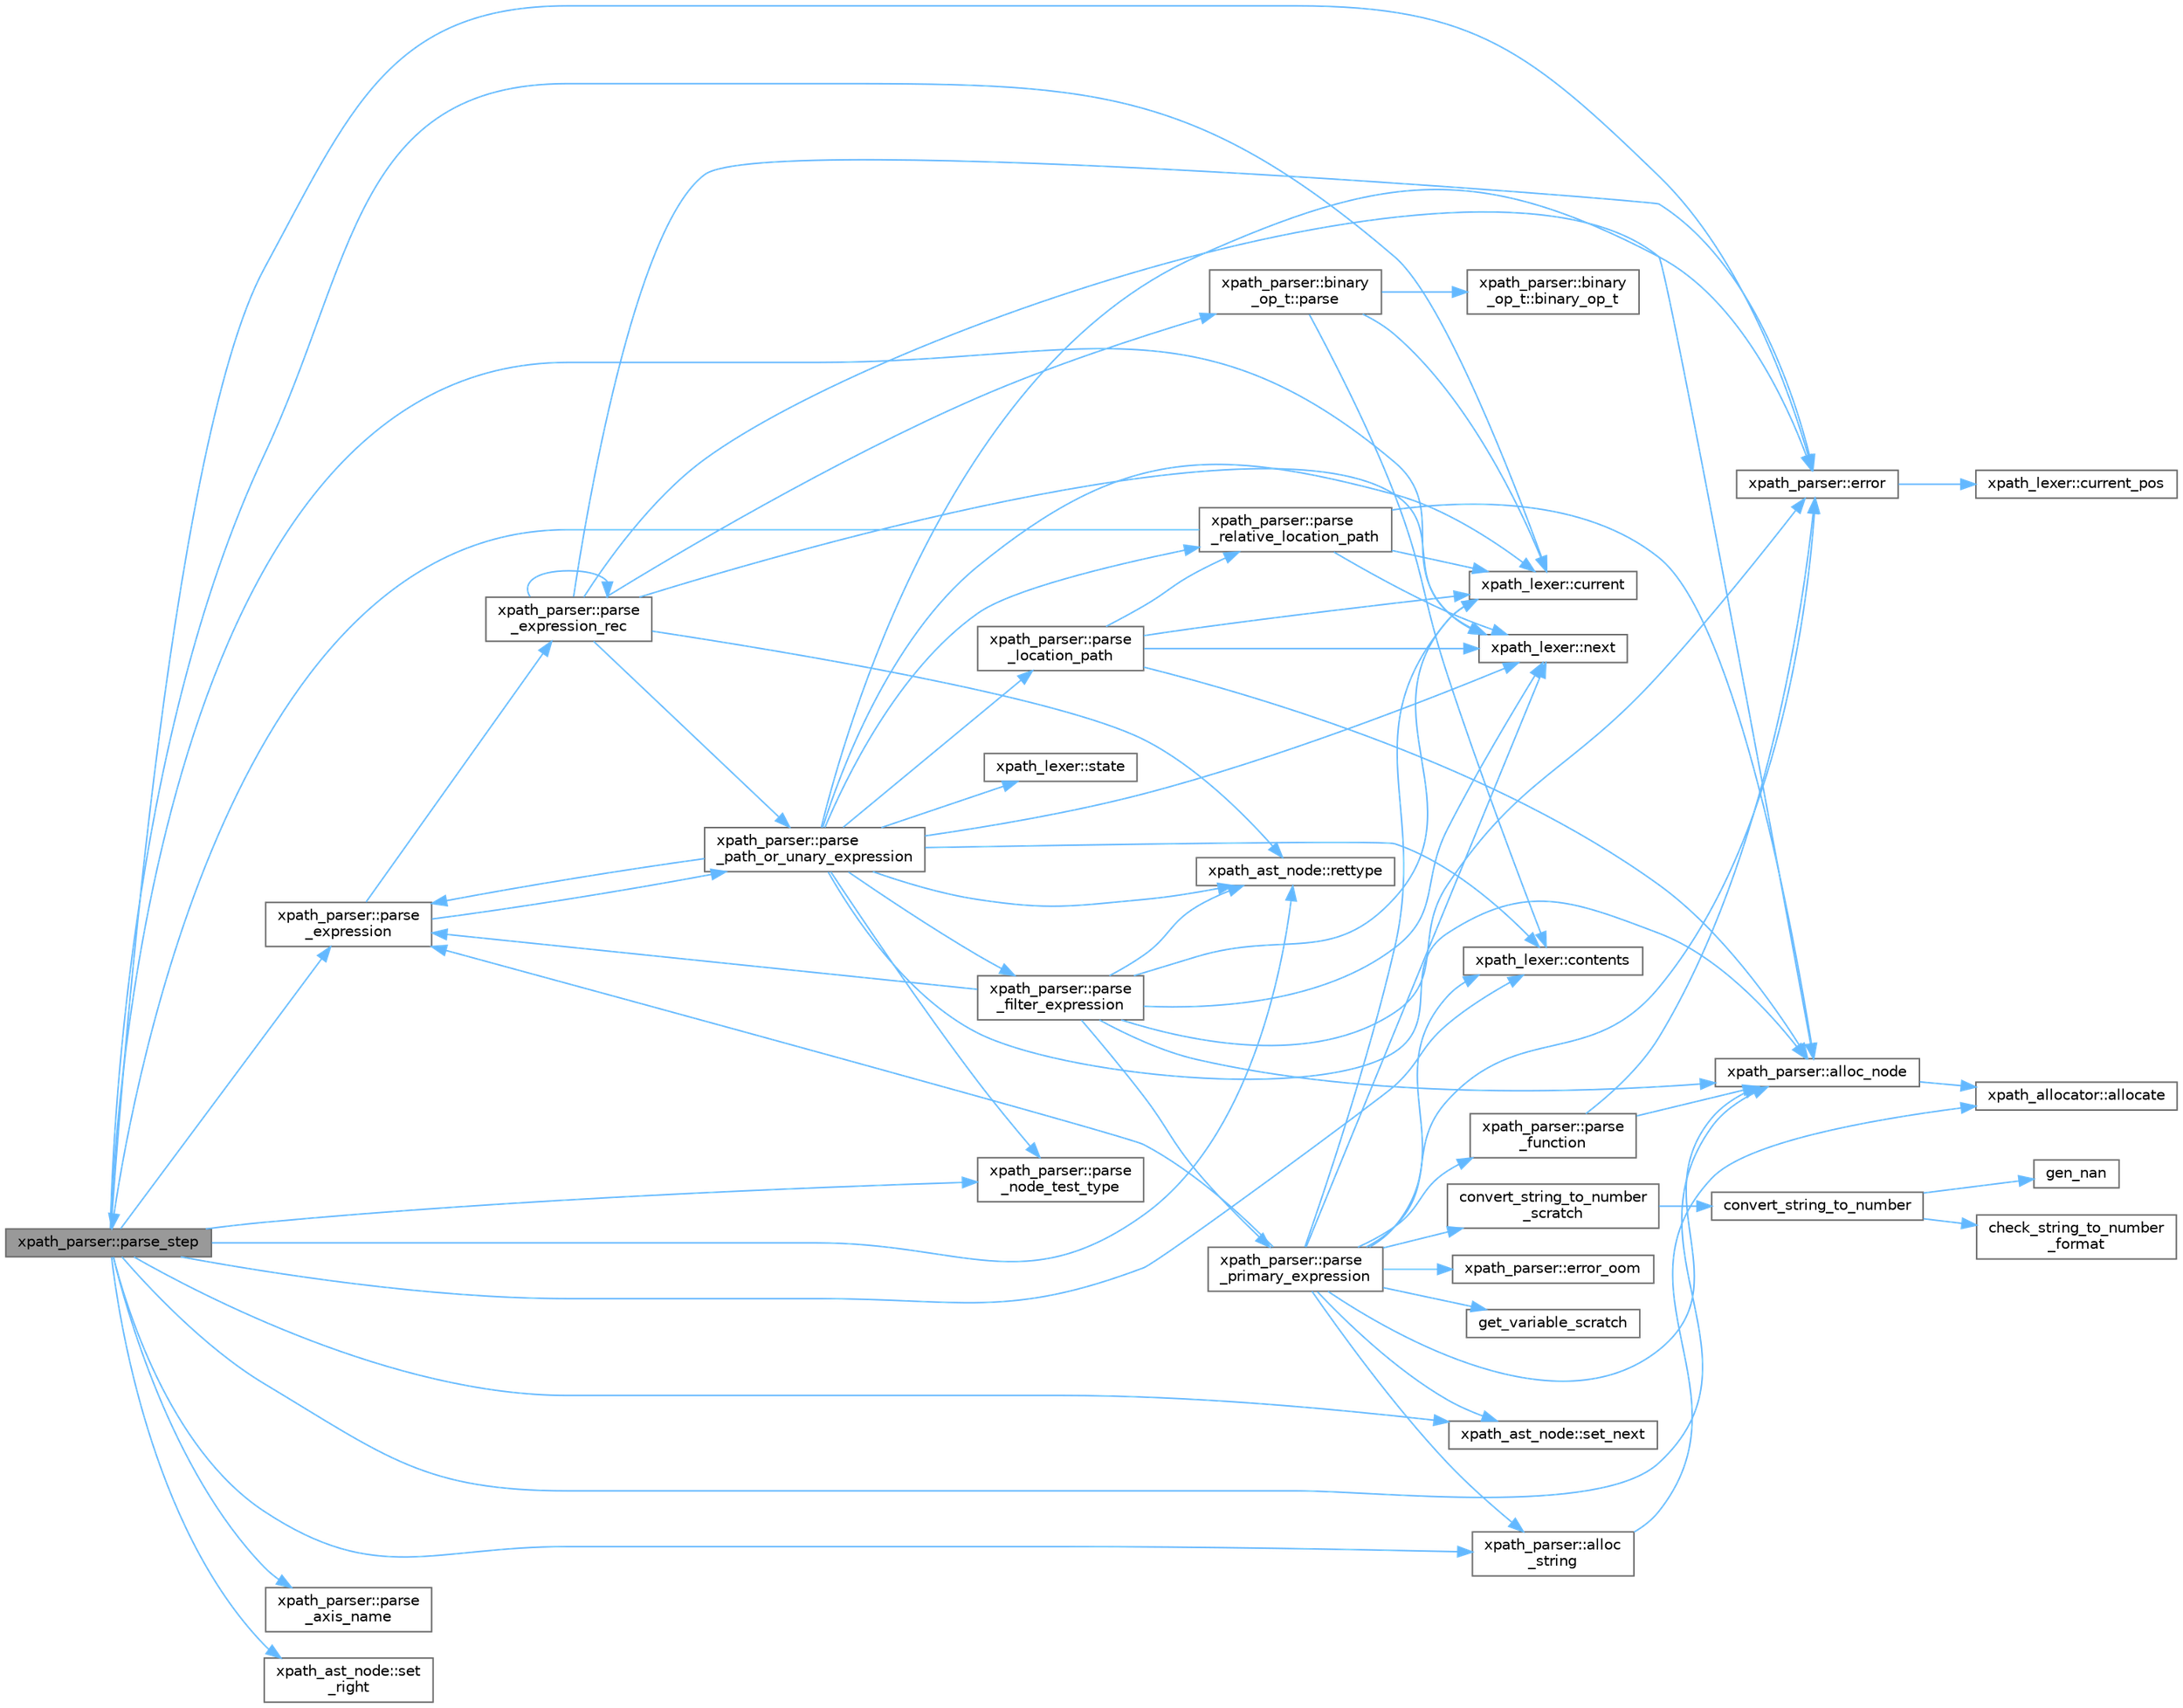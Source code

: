 digraph "xpath_parser::parse_step"
{
 // INTERACTIVE_SVG=YES
 // LATEX_PDF_SIZE
  bgcolor="transparent";
  edge [fontname=Helvetica,fontsize=10,labelfontname=Helvetica,labelfontsize=10];
  node [fontname=Helvetica,fontsize=10,shape=box,height=0.2,width=0.4];
  rankdir="LR";
  Node1 [id="Node000001",label="xpath_parser::parse_step",height=0.2,width=0.4,color="gray40", fillcolor="grey60", style="filled", fontcolor="black",tooltip=" "];
  Node1 -> Node2 [id="edge1_Node000001_Node000002",color="steelblue1",style="solid",tooltip=" "];
  Node2 [id="Node000002",label="xpath_parser::alloc_node",height=0.2,width=0.4,color="grey40", fillcolor="white", style="filled",URL="$dc/dea/structxpath__parser.html#a8a71f339a0386657a48b59acb3405acc",tooltip=" "];
  Node2 -> Node3 [id="edge2_Node000002_Node000003",color="steelblue1",style="solid",tooltip=" "];
  Node3 [id="Node000003",label="xpath_allocator::allocate",height=0.2,width=0.4,color="grey40", fillcolor="white", style="filled",URL="$d3/d89/structxpath__allocator.html#a6c13fefbd7038d78b336987f396c8415",tooltip=" "];
  Node1 -> Node4 [id="edge3_Node000001_Node000004",color="steelblue1",style="solid",tooltip=" "];
  Node4 [id="Node000004",label="xpath_parser::alloc\l_string",height=0.2,width=0.4,color="grey40", fillcolor="white", style="filled",URL="$dc/dea/structxpath__parser.html#a876c0c06a8cdc623926c8788e8d43fc3",tooltip=" "];
  Node4 -> Node3 [id="edge4_Node000004_Node000003",color="steelblue1",style="solid",tooltip=" "];
  Node1 -> Node5 [id="edge5_Node000001_Node000005",color="steelblue1",style="solid",tooltip=" "];
  Node5 [id="Node000005",label="xpath_lexer::contents",height=0.2,width=0.4,color="grey40", fillcolor="white", style="filled",URL="$d5/d11/classxpath__lexer.html#a9a398feb578c697be7067f6f8d178fc9",tooltip=" "];
  Node1 -> Node6 [id="edge6_Node000001_Node000006",color="steelblue1",style="solid",tooltip=" "];
  Node6 [id="Node000006",label="xpath_lexer::current",height=0.2,width=0.4,color="grey40", fillcolor="white", style="filled",URL="$d5/d11/classxpath__lexer.html#a47425d5012741aecfd898306651439d0",tooltip=" "];
  Node1 -> Node7 [id="edge7_Node000001_Node000007",color="steelblue1",style="solid",tooltip=" "];
  Node7 [id="Node000007",label="xpath_parser::error",height=0.2,width=0.4,color="grey40", fillcolor="white", style="filled",URL="$dc/dea/structxpath__parser.html#a0a96a8f5a16b2171a83b6ae3bb2ccbba",tooltip=" "];
  Node7 -> Node8 [id="edge8_Node000007_Node000008",color="steelblue1",style="solid",tooltip=" "];
  Node8 [id="Node000008",label="xpath_lexer::current_pos",height=0.2,width=0.4,color="grey40", fillcolor="white", style="filled",URL="$d5/d11/classxpath__lexer.html#a207d14492de1d19062a81451cdb71ced",tooltip=" "];
  Node1 -> Node9 [id="edge9_Node000001_Node000009",color="steelblue1",style="solid",tooltip=" "];
  Node9 [id="Node000009",label="xpath_lexer::next",height=0.2,width=0.4,color="grey40", fillcolor="white", style="filled",URL="$d5/d11/classxpath__lexer.html#a32684b3097fccb4d626da620b44b72ad",tooltip=" "];
  Node1 -> Node10 [id="edge10_Node000001_Node000010",color="steelblue1",style="solid",tooltip=" "];
  Node10 [id="Node000010",label="xpath_parser::parse\l_axis_name",height=0.2,width=0.4,color="grey40", fillcolor="white", style="filled",URL="$dc/dea/structxpath__parser.html#ad67ec26e0e286ca1bb5144a79e3a3583",tooltip=" "];
  Node1 -> Node11 [id="edge11_Node000001_Node000011",color="steelblue1",style="solid",tooltip=" "];
  Node11 [id="Node000011",label="xpath_parser::parse\l_expression",height=0.2,width=0.4,color="grey40", fillcolor="white", style="filled",URL="$dc/dea/structxpath__parser.html#a7738e256011ca842dc2a0beba78562ed",tooltip=" "];
  Node11 -> Node12 [id="edge12_Node000011_Node000012",color="steelblue1",style="solid",tooltip=" "];
  Node12 [id="Node000012",label="xpath_parser::parse\l_expression_rec",height=0.2,width=0.4,color="grey40", fillcolor="white", style="filled",URL="$dc/dea/structxpath__parser.html#adcd54e9b508acfe1f040ee7a54b88f2a",tooltip=" "];
  Node12 -> Node2 [id="edge13_Node000012_Node000002",color="steelblue1",style="solid",tooltip=" "];
  Node12 -> Node7 [id="edge14_Node000012_Node000007",color="steelblue1",style="solid",tooltip=" "];
  Node12 -> Node9 [id="edge15_Node000012_Node000009",color="steelblue1",style="solid",tooltip=" "];
  Node12 -> Node13 [id="edge16_Node000012_Node000013",color="steelblue1",style="solid",tooltip=" "];
  Node13 [id="Node000013",label="xpath_parser::binary\l_op_t::parse",height=0.2,width=0.4,color="grey40", fillcolor="white", style="filled",URL="$d9/db3/structxpath__parser_1_1binary__op__t.html#a723f5f2b66df47b4ac74455cb39b9544",tooltip=" "];
  Node13 -> Node14 [id="edge17_Node000013_Node000014",color="steelblue1",style="solid",tooltip=" "];
  Node14 [id="Node000014",label="xpath_parser::binary\l_op_t::binary_op_t",height=0.2,width=0.4,color="grey40", fillcolor="white", style="filled",URL="$d9/db3/structxpath__parser_1_1binary__op__t.html#a18cac63911120c27f5ee842b1e6afe35",tooltip=" "];
  Node13 -> Node5 [id="edge18_Node000013_Node000005",color="steelblue1",style="solid",tooltip=" "];
  Node13 -> Node6 [id="edge19_Node000013_Node000006",color="steelblue1",style="solid",tooltip=" "];
  Node12 -> Node12 [id="edge20_Node000012_Node000012",color="steelblue1",style="solid",tooltip=" "];
  Node12 -> Node15 [id="edge21_Node000012_Node000015",color="steelblue1",style="solid",tooltip=" "];
  Node15 [id="Node000015",label="xpath_parser::parse\l_path_or_unary_expression",height=0.2,width=0.4,color="grey40", fillcolor="white", style="filled",URL="$dc/dea/structxpath__parser.html#ab5275305ebaac95fd68a3186b737aaa7",tooltip=" "];
  Node15 -> Node2 [id="edge22_Node000015_Node000002",color="steelblue1",style="solid",tooltip=" "];
  Node15 -> Node5 [id="edge23_Node000015_Node000005",color="steelblue1",style="solid",tooltip=" "];
  Node15 -> Node6 [id="edge24_Node000015_Node000006",color="steelblue1",style="solid",tooltip=" "];
  Node15 -> Node7 [id="edge25_Node000015_Node000007",color="steelblue1",style="solid",tooltip=" "];
  Node15 -> Node9 [id="edge26_Node000015_Node000009",color="steelblue1",style="solid",tooltip=" "];
  Node15 -> Node11 [id="edge27_Node000015_Node000011",color="steelblue1",style="solid",tooltip=" "];
  Node15 -> Node16 [id="edge28_Node000015_Node000016",color="steelblue1",style="solid",tooltip=" "];
  Node16 [id="Node000016",label="xpath_parser::parse\l_filter_expression",height=0.2,width=0.4,color="grey40", fillcolor="white", style="filled",URL="$dc/dea/structxpath__parser.html#a61a425d990a56d5db8cd14405835a5b6",tooltip=" "];
  Node16 -> Node2 [id="edge29_Node000016_Node000002",color="steelblue1",style="solid",tooltip=" "];
  Node16 -> Node6 [id="edge30_Node000016_Node000006",color="steelblue1",style="solid",tooltip=" "];
  Node16 -> Node7 [id="edge31_Node000016_Node000007",color="steelblue1",style="solid",tooltip=" "];
  Node16 -> Node9 [id="edge32_Node000016_Node000009",color="steelblue1",style="solid",tooltip=" "];
  Node16 -> Node11 [id="edge33_Node000016_Node000011",color="steelblue1",style="solid",tooltip=" "];
  Node16 -> Node17 [id="edge34_Node000016_Node000017",color="steelblue1",style="solid",tooltip=" "];
  Node17 [id="Node000017",label="xpath_parser::parse\l_primary_expression",height=0.2,width=0.4,color="grey40", fillcolor="white", style="filled",URL="$dc/dea/structxpath__parser.html#a49cbc6141508ace22ab4b8bd8ddf965a",tooltip=" "];
  Node17 -> Node2 [id="edge35_Node000017_Node000002",color="steelblue1",style="solid",tooltip=" "];
  Node17 -> Node4 [id="edge36_Node000017_Node000004",color="steelblue1",style="solid",tooltip=" "];
  Node17 -> Node5 [id="edge37_Node000017_Node000005",color="steelblue1",style="solid",tooltip=" "];
  Node17 -> Node18 [id="edge38_Node000017_Node000018",color="steelblue1",style="solid",tooltip=" "];
  Node18 [id="Node000018",label="convert_string_to_number\l_scratch",height=0.2,width=0.4,color="grey40", fillcolor="white", style="filled",URL="$db/d20/pugixml_8cpp.html#aa15effa1d77b8990cd881a93f402bceb",tooltip=" "];
  Node18 -> Node19 [id="edge39_Node000018_Node000019",color="steelblue1",style="solid",tooltip=" "];
  Node19 [id="Node000019",label="convert_string_to_number",height=0.2,width=0.4,color="grey40", fillcolor="white", style="filled",URL="$db/d20/pugixml_8cpp.html#ac5908a6e73e3b0c5b4ab667a42f413f9",tooltip=" "];
  Node19 -> Node20 [id="edge40_Node000019_Node000020",color="steelblue1",style="solid",tooltip=" "];
  Node20 [id="Node000020",label="check_string_to_number\l_format",height=0.2,width=0.4,color="grey40", fillcolor="white", style="filled",URL="$db/d20/pugixml_8cpp.html#a57ad1b0f2d749266d4ef08149b9fb012",tooltip=" "];
  Node19 -> Node21 [id="edge41_Node000019_Node000021",color="steelblue1",style="solid",tooltip=" "];
  Node21 [id="Node000021",label="gen_nan",height=0.2,width=0.4,color="grey40", fillcolor="white", style="filled",URL="$db/d20/pugixml_8cpp.html#a2d2fd408a346e00cc39c418d81f4341c",tooltip=" "];
  Node17 -> Node6 [id="edge42_Node000017_Node000006",color="steelblue1",style="solid",tooltip=" "];
  Node17 -> Node7 [id="edge43_Node000017_Node000007",color="steelblue1",style="solid",tooltip=" "];
  Node17 -> Node22 [id="edge44_Node000017_Node000022",color="steelblue1",style="solid",tooltip=" "];
  Node22 [id="Node000022",label="xpath_parser::error_oom",height=0.2,width=0.4,color="grey40", fillcolor="white", style="filled",URL="$dc/dea/structxpath__parser.html#a253554c10701671465d3eab96e464c93",tooltip=" "];
  Node17 -> Node23 [id="edge45_Node000017_Node000023",color="steelblue1",style="solid",tooltip=" "];
  Node23 [id="Node000023",label="get_variable_scratch",height=0.2,width=0.4,color="grey40", fillcolor="white", style="filled",URL="$db/d20/pugixml_8cpp.html#a74521e0a713b16f6fc3517d7a0d8448c",tooltip=" "];
  Node17 -> Node9 [id="edge46_Node000017_Node000009",color="steelblue1",style="solid",tooltip=" "];
  Node17 -> Node11 [id="edge47_Node000017_Node000011",color="steelblue1",style="solid",tooltip=" "];
  Node17 -> Node24 [id="edge48_Node000017_Node000024",color="steelblue1",style="solid",tooltip=" "];
  Node24 [id="Node000024",label="xpath_parser::parse\l_function",height=0.2,width=0.4,color="grey40", fillcolor="white", style="filled",URL="$dc/dea/structxpath__parser.html#a9a68f1cbf9900714aefe00059a66a22d",tooltip=" "];
  Node24 -> Node2 [id="edge49_Node000024_Node000002",color="steelblue1",style="solid",tooltip=" "];
  Node24 -> Node7 [id="edge50_Node000024_Node000007",color="steelblue1",style="solid",tooltip=" "];
  Node17 -> Node25 [id="edge51_Node000017_Node000025",color="steelblue1",style="solid",tooltip=" "];
  Node25 [id="Node000025",label="xpath_ast_node::set_next",height=0.2,width=0.4,color="grey40", fillcolor="white", style="filled",URL="$d3/dc5/classxpath__ast__node.html#a2764184d076834284eb3ff3182b845cc",tooltip=" "];
  Node16 -> Node26 [id="edge52_Node000016_Node000026",color="steelblue1",style="solid",tooltip=" "];
  Node26 [id="Node000026",label="xpath_ast_node::rettype",height=0.2,width=0.4,color="grey40", fillcolor="white", style="filled",URL="$d3/dc5/classxpath__ast__node.html#a2c12e34a46db2a3d0052f9f38bcf1bb6",tooltip=" "];
  Node15 -> Node27 [id="edge53_Node000015_Node000027",color="steelblue1",style="solid",tooltip=" "];
  Node27 [id="Node000027",label="xpath_parser::parse\l_location_path",height=0.2,width=0.4,color="grey40", fillcolor="white", style="filled",URL="$dc/dea/structxpath__parser.html#af14e396ddb7817998ec221eec6b781ab",tooltip=" "];
  Node27 -> Node2 [id="edge54_Node000027_Node000002",color="steelblue1",style="solid",tooltip=" "];
  Node27 -> Node6 [id="edge55_Node000027_Node000006",color="steelblue1",style="solid",tooltip=" "];
  Node27 -> Node9 [id="edge56_Node000027_Node000009",color="steelblue1",style="solid",tooltip=" "];
  Node27 -> Node28 [id="edge57_Node000027_Node000028",color="steelblue1",style="solid",tooltip=" "];
  Node28 [id="Node000028",label="xpath_parser::parse\l_relative_location_path",height=0.2,width=0.4,color="grey40", fillcolor="white", style="filled",URL="$dc/dea/structxpath__parser.html#aebea559423376001c89b19216dfc3012",tooltip=" "];
  Node28 -> Node2 [id="edge58_Node000028_Node000002",color="steelblue1",style="solid",tooltip=" "];
  Node28 -> Node6 [id="edge59_Node000028_Node000006",color="steelblue1",style="solid",tooltip=" "];
  Node28 -> Node9 [id="edge60_Node000028_Node000009",color="steelblue1",style="solid",tooltip=" "];
  Node28 -> Node1 [id="edge61_Node000028_Node000001",color="steelblue1",style="solid",tooltip=" "];
  Node15 -> Node29 [id="edge62_Node000015_Node000029",color="steelblue1",style="solid",tooltip=" "];
  Node29 [id="Node000029",label="xpath_parser::parse\l_node_test_type",height=0.2,width=0.4,color="grey40", fillcolor="white", style="filled",URL="$dc/dea/structxpath__parser.html#a7b4555d7bfdb90971333c46963d5d791",tooltip=" "];
  Node15 -> Node28 [id="edge63_Node000015_Node000028",color="steelblue1",style="solid",tooltip=" "];
  Node15 -> Node26 [id="edge64_Node000015_Node000026",color="steelblue1",style="solid",tooltip=" "];
  Node15 -> Node30 [id="edge65_Node000015_Node000030",color="steelblue1",style="solid",tooltip=" "];
  Node30 [id="Node000030",label="xpath_lexer::state",height=0.2,width=0.4,color="grey40", fillcolor="white", style="filled",URL="$d5/d11/classxpath__lexer.html#ac5af1f1a57081aa89bc1a03b45acdf09",tooltip=" "];
  Node12 -> Node26 [id="edge66_Node000012_Node000026",color="steelblue1",style="solid",tooltip=" "];
  Node11 -> Node15 [id="edge67_Node000011_Node000015",color="steelblue1",style="solid",tooltip=" "];
  Node1 -> Node29 [id="edge68_Node000001_Node000029",color="steelblue1",style="solid",tooltip=" "];
  Node1 -> Node26 [id="edge69_Node000001_Node000026",color="steelblue1",style="solid",tooltip=" "];
  Node1 -> Node25 [id="edge70_Node000001_Node000025",color="steelblue1",style="solid",tooltip=" "];
  Node1 -> Node31 [id="edge71_Node000001_Node000031",color="steelblue1",style="solid",tooltip=" "];
  Node31 [id="Node000031",label="xpath_ast_node::set\l_right",height=0.2,width=0.4,color="grey40", fillcolor="white", style="filled",URL="$d3/dc5/classxpath__ast__node.html#afe044146db852b7d4dbf188fd2ff6c75",tooltip=" "];
}
